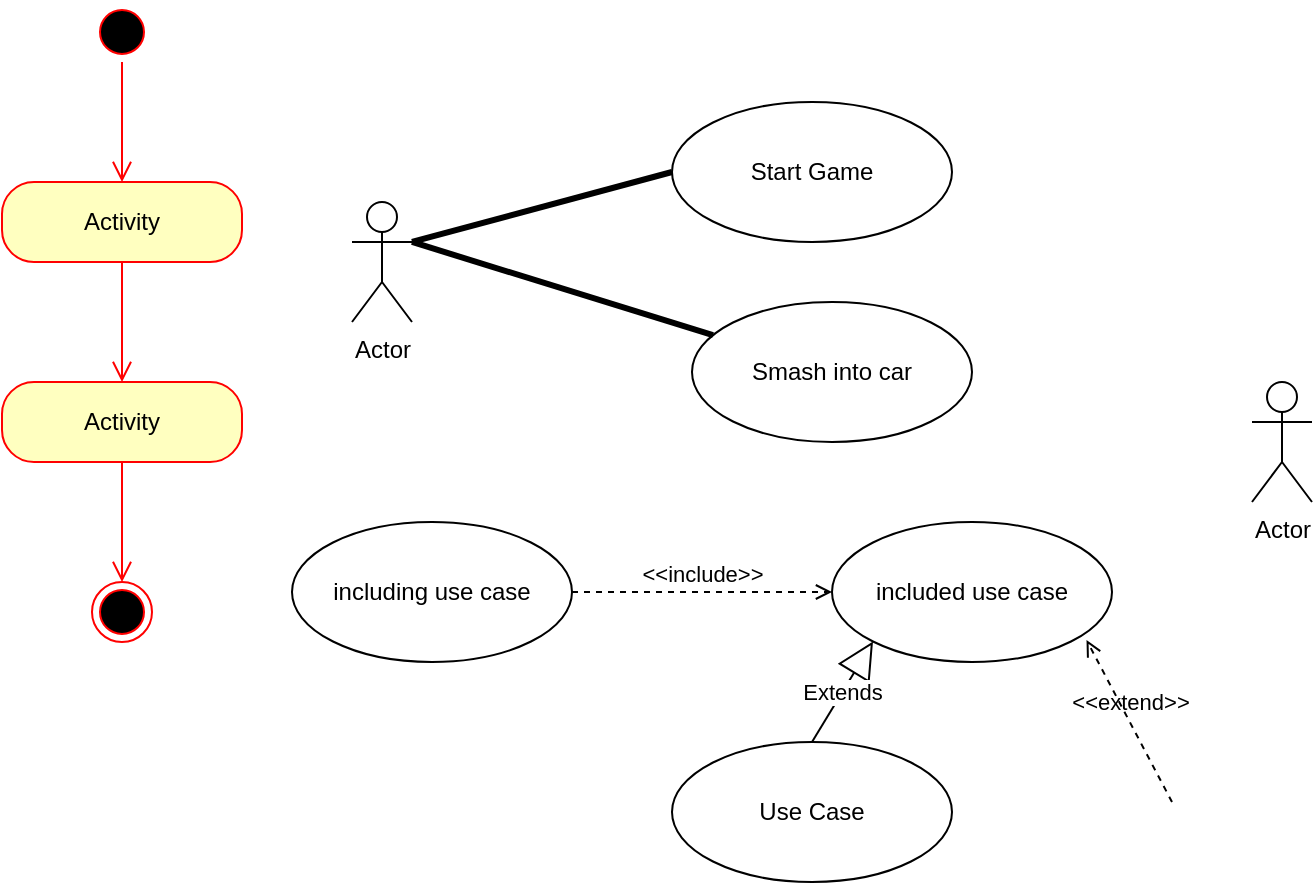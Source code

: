 <mxfile version="14.2.3" type="github" pages="2">
  <diagram id="JRupdnk3vPQSQq0sUCCF" name="Page-1">
    <mxGraphModel dx="1422" dy="762" grid="1" gridSize="10" guides="1" tooltips="1" connect="1" arrows="1" fold="1" page="1" pageScale="1" pageWidth="827" pageHeight="1169" math="0" shadow="0">
      <root>
        <mxCell id="0" />
        <mxCell id="1" parent="0" />
        <mxCell id="GqEmYBhaWiuhY9tAd1aG-1" value="Actor" style="shape=umlActor;verticalLabelPosition=bottom;verticalAlign=top;html=1;" parent="1" vertex="1">
          <mxGeometry x="230" y="180" width="30" height="60" as="geometry" />
        </mxCell>
        <mxCell id="GqEmYBhaWiuhY9tAd1aG-2" value="Start Game" style="ellipse;whiteSpace=wrap;html=1;" parent="1" vertex="1">
          <mxGeometry x="390" y="130" width="140" height="70" as="geometry" />
        </mxCell>
        <mxCell id="GqEmYBhaWiuhY9tAd1aG-10" value="Smash into car" style="ellipse;whiteSpace=wrap;html=1;" parent="1" vertex="1">
          <mxGeometry x="400" y="230" width="140" height="70" as="geometry" />
        </mxCell>
        <mxCell id="GqEmYBhaWiuhY9tAd1aG-14" value="Actor" style="shape=umlActor;verticalLabelPosition=bottom;verticalAlign=top;html=1;direction=east;" parent="1" vertex="1">
          <mxGeometry x="680" y="270" width="30" height="60" as="geometry" />
        </mxCell>
        <mxCell id="GqEmYBhaWiuhY9tAd1aG-15" value="including use case" style="ellipse;whiteSpace=wrap;html=1;" parent="1" vertex="1">
          <mxGeometry x="200" y="340" width="140" height="70" as="geometry" />
        </mxCell>
        <mxCell id="GqEmYBhaWiuhY9tAd1aG-16" value="included use case" style="ellipse;whiteSpace=wrap;html=1;" parent="1" vertex="1">
          <mxGeometry x="470" y="340" width="140" height="70" as="geometry" />
        </mxCell>
        <mxCell id="GqEmYBhaWiuhY9tAd1aG-17" value="" style="endArrow=none;startArrow=none;endFill=0;startFill=0;endSize=8;html=1;verticalAlign=bottom;labelBackgroundColor=none;strokeWidth=3;exitX=1;exitY=0.333;exitDx=0;exitDy=0;exitPerimeter=0;entryX=0;entryY=0.5;entryDx=0;entryDy=0;" parent="1" source="GqEmYBhaWiuhY9tAd1aG-1" target="GqEmYBhaWiuhY9tAd1aG-2" edge="1">
          <mxGeometry width="160" relative="1" as="geometry">
            <mxPoint x="330" y="280" as="sourcePoint" />
            <mxPoint x="490" y="280" as="targetPoint" />
          </mxGeometry>
        </mxCell>
        <mxCell id="GqEmYBhaWiuhY9tAd1aG-18" value="" style="endArrow=none;startArrow=none;endFill=0;startFill=0;endSize=8;html=1;verticalAlign=bottom;labelBackgroundColor=none;strokeWidth=3;exitX=1;exitY=0.333;exitDx=0;exitDy=0;exitPerimeter=0;" parent="1" source="GqEmYBhaWiuhY9tAd1aG-1" target="GqEmYBhaWiuhY9tAd1aG-10" edge="1">
          <mxGeometry width="160" relative="1" as="geometry">
            <mxPoint x="330" y="280" as="sourcePoint" />
            <mxPoint x="490" y="280" as="targetPoint" />
          </mxGeometry>
        </mxCell>
        <mxCell id="GqEmYBhaWiuhY9tAd1aG-19" value="&amp;lt;&amp;lt;include&amp;gt;&amp;gt;" style="html=1;verticalAlign=bottom;labelBackgroundColor=none;endArrow=open;endFill=0;dashed=1;exitX=1;exitY=0.5;exitDx=0;exitDy=0;" parent="1" source="GqEmYBhaWiuhY9tAd1aG-15" target="GqEmYBhaWiuhY9tAd1aG-16" edge="1">
          <mxGeometry width="160" relative="1" as="geometry">
            <mxPoint x="330" y="280" as="sourcePoint" />
            <mxPoint x="490" y="280" as="targetPoint" />
          </mxGeometry>
        </mxCell>
        <mxCell id="GqEmYBhaWiuhY9tAd1aG-20" value="Use Case" style="ellipse;whiteSpace=wrap;html=1;" parent="1" vertex="1">
          <mxGeometry x="390" y="450" width="140" height="70" as="geometry" />
        </mxCell>
        <mxCell id="GqEmYBhaWiuhY9tAd1aG-21" value="Extends" style="endArrow=block;endSize=16;endFill=0;html=1;exitX=0.5;exitY=0;exitDx=0;exitDy=0;entryX=0;entryY=1;entryDx=0;entryDy=0;" parent="1" source="GqEmYBhaWiuhY9tAd1aG-20" target="GqEmYBhaWiuhY9tAd1aG-16" edge="1">
          <mxGeometry width="160" relative="1" as="geometry">
            <mxPoint x="330" y="280" as="sourcePoint" />
            <mxPoint x="490" y="280" as="targetPoint" />
          </mxGeometry>
        </mxCell>
        <mxCell id="GqEmYBhaWiuhY9tAd1aG-22" value="&amp;lt;&amp;lt;extend&amp;gt;&amp;gt;" style="html=1;verticalAlign=bottom;labelBackgroundColor=none;endArrow=open;endFill=0;dashed=1;entryX=0.909;entryY=0.843;entryDx=0;entryDy=0;entryPerimeter=0;" parent="1" target="GqEmYBhaWiuhY9tAd1aG-16" edge="1">
          <mxGeometry width="160" relative="1" as="geometry">
            <mxPoint x="640" y="480" as="sourcePoint" />
            <mxPoint x="730" y="470" as="targetPoint" />
          </mxGeometry>
        </mxCell>
        <mxCell id="GqEmYBhaWiuhY9tAd1aG-23" value="" style="ellipse;html=1;shape=startState;fillColor=#000000;strokeColor=#ff0000;" parent="1" vertex="1">
          <mxGeometry x="100" y="80" width="30" height="30" as="geometry" />
        </mxCell>
        <mxCell id="GqEmYBhaWiuhY9tAd1aG-24" value="" style="edgeStyle=orthogonalEdgeStyle;html=1;verticalAlign=bottom;endArrow=open;endSize=8;strokeColor=#ff0000;" parent="1" source="GqEmYBhaWiuhY9tAd1aG-23" edge="1">
          <mxGeometry relative="1" as="geometry">
            <mxPoint x="115" y="170" as="targetPoint" />
          </mxGeometry>
        </mxCell>
        <mxCell id="GqEmYBhaWiuhY9tAd1aG-25" value="Activity" style="rounded=1;whiteSpace=wrap;html=1;arcSize=40;fontColor=#000000;fillColor=#ffffc0;strokeColor=#ff0000;" parent="1" vertex="1">
          <mxGeometry x="55" y="170" width="120" height="40" as="geometry" />
        </mxCell>
        <mxCell id="GqEmYBhaWiuhY9tAd1aG-26" value="" style="edgeStyle=orthogonalEdgeStyle;html=1;verticalAlign=bottom;endArrow=open;endSize=8;strokeColor=#ff0000;" parent="1" source="GqEmYBhaWiuhY9tAd1aG-25" edge="1">
          <mxGeometry relative="1" as="geometry">
            <mxPoint x="115" y="270" as="targetPoint" />
          </mxGeometry>
        </mxCell>
        <mxCell id="GqEmYBhaWiuhY9tAd1aG-27" value="Activity" style="rounded=1;whiteSpace=wrap;html=1;arcSize=40;fontColor=#000000;fillColor=#ffffc0;strokeColor=#ff0000;" parent="1" vertex="1">
          <mxGeometry x="55" y="270" width="120" height="40" as="geometry" />
        </mxCell>
        <mxCell id="GqEmYBhaWiuhY9tAd1aG-28" value="" style="edgeStyle=orthogonalEdgeStyle;html=1;verticalAlign=bottom;endArrow=open;endSize=8;strokeColor=#ff0000;" parent="1" source="GqEmYBhaWiuhY9tAd1aG-27" edge="1">
          <mxGeometry relative="1" as="geometry">
            <mxPoint x="115" y="370" as="targetPoint" />
          </mxGeometry>
        </mxCell>
        <mxCell id="GqEmYBhaWiuhY9tAd1aG-29" value="" style="ellipse;html=1;shape=endState;fillColor=#000000;strokeColor=#ff0000;" parent="1" vertex="1">
          <mxGeometry x="100" y="370" width="30" height="30" as="geometry" />
        </mxCell>
      </root>
    </mxGraphModel>
  </diagram>
  <diagram id="n2zY43t_BMWEAemy0at3" name="Page-2">
    <mxGraphModel dx="2205" dy="898" grid="1" gridSize="10" guides="1" tooltips="1" connect="1" arrows="1" fold="1" page="1" pageScale="1" pageWidth="827" pageHeight="1169" math="0" shadow="0">
      <root>
        <mxCell id="gSvArp4jU-WtaA7In_4a-0" />
        <mxCell id="gSvArp4jU-WtaA7In_4a-1" parent="gSvArp4jU-WtaA7In_4a-0" />
        <mxCell id="gSvArp4jU-WtaA7In_4a-10" style="edgeStyle=orthogonalEdgeStyle;rounded=0;orthogonalLoop=1;jettySize=auto;html=1;exitX=0.75;exitY=0.5;exitDx=0;exitDy=0;exitPerimeter=0;entryX=0.5;entryY=0;entryDx=0;entryDy=0;" edge="1" parent="gSvArp4jU-WtaA7In_4a-1" source="gSvArp4jU-WtaA7In_4a-2" target="gSvArp4jU-WtaA7In_4a-7">
          <mxGeometry relative="1" as="geometry" />
        </mxCell>
        <mxCell id="gSvArp4jU-WtaA7In_4a-11" style="edgeStyle=orthogonalEdgeStyle;rounded=0;orthogonalLoop=1;jettySize=auto;html=1;exitX=0.25;exitY=0.5;exitDx=0;exitDy=0;exitPerimeter=0;entryX=0.579;entryY=0.054;entryDx=0;entryDy=0;entryPerimeter=0;" edge="1" parent="gSvArp4jU-WtaA7In_4a-1" source="gSvArp4jU-WtaA7In_4a-2" target="gSvArp4jU-WtaA7In_4a-8">
          <mxGeometry relative="1" as="geometry" />
        </mxCell>
        <mxCell id="gSvArp4jU-WtaA7In_4a-2" value="" style="shape=line;html=1;strokeWidth=6;strokeColor=#ff0000;" vertex="1" parent="gSvArp4jU-WtaA7In_4a-1">
          <mxGeometry x="180" y="300" width="200" height="10" as="geometry" />
        </mxCell>
        <mxCell id="gSvArp4jU-WtaA7In_4a-4" value="" style="line;strokeWidth=1;fillColor=none;align=left;verticalAlign=middle;spacingTop=-1;spacingLeft=3;spacingRight=3;rotatable=0;labelPosition=right;points=[];portConstraint=eastwest;direction=south;" vertex="1" parent="gSvArp4jU-WtaA7In_4a-1">
          <mxGeometry x="-8" y="200" width="8" height="426" as="geometry" />
        </mxCell>
        <mxCell id="gSvArp4jU-WtaA7In_4a-16" style="edgeStyle=orthogonalEdgeStyle;rounded=0;orthogonalLoop=1;jettySize=auto;html=1;exitX=0.5;exitY=1;exitDx=0;exitDy=0;" edge="1" parent="gSvArp4jU-WtaA7In_4a-1" source="gSvArp4jU-WtaA7In_4a-5" target="gSvArp4jU-WtaA7In_4a-15">
          <mxGeometry relative="1" as="geometry">
            <Array as="points">
              <mxPoint x="160" y="660" />
              <mxPoint x="230" y="660" />
            </Array>
          </mxGeometry>
        </mxCell>
        <mxCell id="gSvArp4jU-WtaA7In_4a-5" value="Action1&lt;br&gt;(Operation1)" style="html=1;align=center;verticalAlign=top;rounded=1;absoluteArcSize=1;arcSize=10;dashed=0;" vertex="1" parent="gSvArp4jU-WtaA7In_4a-1">
          <mxGeometry x="90" y="560" width="140" height="40" as="geometry" />
        </mxCell>
        <mxCell id="gSvArp4jU-WtaA7In_4a-12" style="edgeStyle=orthogonalEdgeStyle;rounded=0;orthogonalLoop=1;jettySize=auto;html=1;entryX=0.5;entryY=0;entryDx=0;entryDy=0;entryPerimeter=0;" edge="1" parent="gSvArp4jU-WtaA7In_4a-1" source="gSvArp4jU-WtaA7In_4a-6" target="gSvArp4jU-WtaA7In_4a-2">
          <mxGeometry relative="1" as="geometry" />
        </mxCell>
        <mxCell id="gSvArp4jU-WtaA7In_4a-6" value="Action1&lt;br style=&quot;font-size: 22px;&quot;&gt;(Operation1)" style="html=1;align=center;verticalAlign=top;rounded=1;absoluteArcSize=1;arcSize=10;dashed=0;fontSize=22;" vertex="1" parent="gSvArp4jU-WtaA7In_4a-1">
          <mxGeometry x="210" y="65" width="140" height="40" as="geometry" />
        </mxCell>
        <mxCell id="gSvArp4jU-WtaA7In_4a-17" style="edgeStyle=orthogonalEdgeStyle;rounded=0;orthogonalLoop=1;jettySize=auto;html=1;exitX=0.5;exitY=1;exitDx=0;exitDy=0;" edge="1" parent="gSvArp4jU-WtaA7In_4a-1" source="gSvArp4jU-WtaA7In_4a-7" target="gSvArp4jU-WtaA7In_4a-15">
          <mxGeometry relative="1" as="geometry">
            <Array as="points">
              <mxPoint x="430" y="650" />
              <mxPoint x="340" y="650" />
            </Array>
          </mxGeometry>
        </mxCell>
        <mxCell id="gSvArp4jU-WtaA7In_4a-7" value="Action1&lt;br&gt;(Operation1)" style="html=1;align=center;verticalAlign=top;rounded=1;absoluteArcSize=1;arcSize=10;dashed=0;" vertex="1" parent="gSvArp4jU-WtaA7In_4a-1">
          <mxGeometry x="360" y="430" width="140" height="40" as="geometry" />
        </mxCell>
        <mxCell id="gSvArp4jU-WtaA7In_4a-14" style="edgeStyle=orthogonalEdgeStyle;rounded=0;orthogonalLoop=1;jettySize=auto;html=1;exitX=0.5;exitY=1;exitDx=0;exitDy=0;entryX=0.5;entryY=0;entryDx=0;entryDy=0;" edge="1" parent="gSvArp4jU-WtaA7In_4a-1" source="gSvArp4jU-WtaA7In_4a-8" target="gSvArp4jU-WtaA7In_4a-5">
          <mxGeometry relative="1" as="geometry" />
        </mxCell>
        <mxCell id="gSvArp4jU-WtaA7In_4a-8" value="Action1&lt;br&gt;(Operation1)" style="html=1;align=center;verticalAlign=top;rounded=1;absoluteArcSize=1;arcSize=10;dashed=0;" vertex="1" parent="gSvArp4jU-WtaA7In_4a-1">
          <mxGeometry x="90" y="430" width="140" height="40" as="geometry" />
        </mxCell>
        <mxCell id="gSvArp4jU-WtaA7In_4a-15" value="" style="shape=line;html=1;strokeWidth=6;strokeColor=#ff0000;" vertex="1" parent="gSvArp4jU-WtaA7In_4a-1">
          <mxGeometry x="190" y="700" width="200" height="10" as="geometry" />
        </mxCell>
        <mxCell id="gSvArp4jU-WtaA7In_4a-21" style="edgeStyle=orthogonalEdgeStyle;rounded=0;orthogonalLoop=1;jettySize=auto;html=1;fontSize=22;" edge="1" parent="gSvArp4jU-WtaA7In_4a-1" source="gSvArp4jU-WtaA7In_4a-18">
          <mxGeometry relative="1" as="geometry">
            <mxPoint x="280" y="230" as="targetPoint" />
          </mxGeometry>
        </mxCell>
        <mxCell id="gSvArp4jU-WtaA7In_4a-18" value="Comment" style="shape=note;whiteSpace=wrap;html=1;backgroundOutline=1;darkOpacity=0.05;strokeColor=#ff0000;strokeWidth=6;fontSize=22;" vertex="1" parent="gSvArp4jU-WtaA7In_4a-1">
          <mxGeometry x="-30" y="180" width="120" height="100" as="geometry" />
        </mxCell>
        <mxCell id="gSvArp4jU-WtaA7In_4a-20" value="My Test" style="text;align=center;fontStyle=1;verticalAlign=middle;spacingLeft=3;spacingRight=3;strokeColor=none;rotatable=0;points=[[0,0.5],[1,0.5]];portConstraint=eastwest;fontSize=33;" vertex="1" parent="gSvArp4jU-WtaA7In_4a-1">
          <mxGeometry x="-220" y="50" width="180" height="70" as="geometry" />
        </mxCell>
        <mxCell id="gSvArp4jU-WtaA7In_4a-22" value="Condition" style="rhombus;whiteSpace=wrap;html=1;fillColor=#ffffc0;strokeColor=#ff0000;fontSize=22;" vertex="1" parent="gSvArp4jU-WtaA7In_4a-1">
          <mxGeometry x="-540" y="430" width="210" height="100" as="geometry" />
        </mxCell>
        <mxCell id="gSvArp4jU-WtaA7In_4a-25" value="Use Case" style="ellipse;whiteSpace=wrap;html=1;fontSize=22;" vertex="1" parent="gSvArp4jU-WtaA7In_4a-1">
          <mxGeometry x="-90" y="460" width="140" height="70" as="geometry" />
        </mxCell>
        <mxCell id="gSvArp4jU-WtaA7In_4a-26" value="" style="ellipse;fillColor=#000000;strokeColor=none;fontSize=22;" vertex="1" parent="gSvArp4jU-WtaA7In_4a-1">
          <mxGeometry x="-370" y="280" width="30" height="30" as="geometry" />
        </mxCell>
        <mxCell id="gSvArp4jU-WtaA7In_4a-27" value="" style="ellipse;html=1;shape=endState;fillColor=#000000;strokeColor=#000000;fontSize=22;" vertex="1" parent="gSvArp4jU-WtaA7In_4a-1">
          <mxGeometry x="-160" y="480" width="30" height="30" as="geometry" />
        </mxCell>
        <mxCell id="gSvArp4jU-WtaA7In_4a-32" value="Action1&lt;br style=&quot;font-size: 22px;&quot;&gt;(Operation1)" style="html=1;align=center;verticalAlign=top;rounded=1;absoluteArcSize=1;arcSize=10;dashed=0;fontSize=22;" vertex="1" parent="gSvArp4jU-WtaA7In_4a-1">
          <mxGeometry x="-220" y="470" width="140" height="40" as="geometry" />
        </mxCell>
      </root>
    </mxGraphModel>
  </diagram>
</mxfile>
